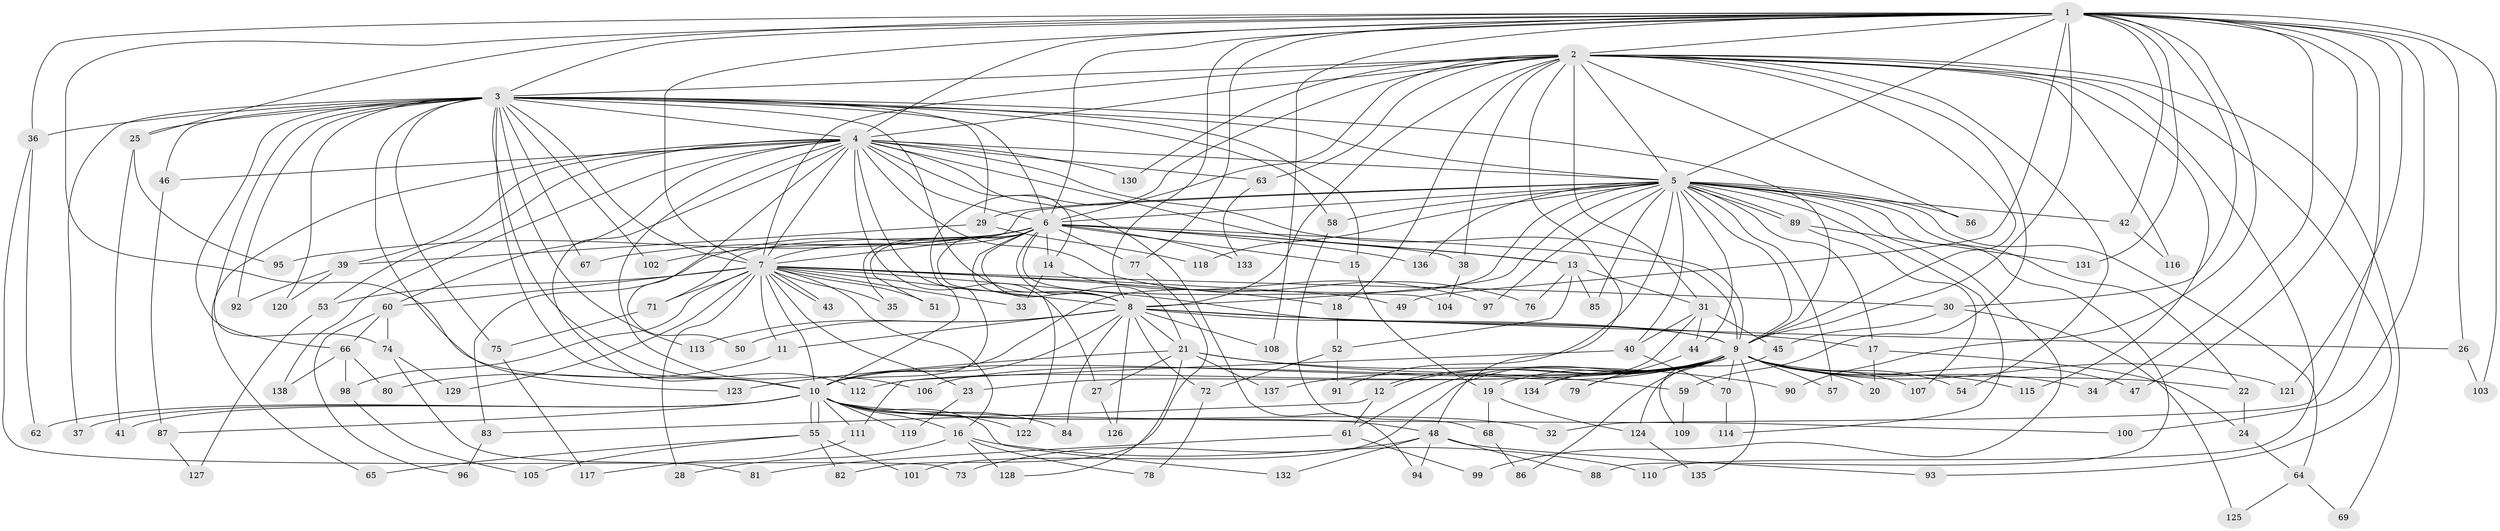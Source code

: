 // Generated by graph-tools (version 1.1) at 2025/45/03/09/25 04:45:36]
// undirected, 138 vertices, 301 edges
graph export_dot {
graph [start="1"]
  node [color=gray90,style=filled];
  1;
  2;
  3;
  4;
  5;
  6;
  7;
  8;
  9;
  10;
  11;
  12;
  13;
  14;
  15;
  16;
  17;
  18;
  19;
  20;
  21;
  22;
  23;
  24;
  25;
  26;
  27;
  28;
  29;
  30;
  31;
  32;
  33;
  34;
  35;
  36;
  37;
  38;
  39;
  40;
  41;
  42;
  43;
  44;
  45;
  46;
  47;
  48;
  49;
  50;
  51;
  52;
  53;
  54;
  55;
  56;
  57;
  58;
  59;
  60;
  61;
  62;
  63;
  64;
  65;
  66;
  67;
  68;
  69;
  70;
  71;
  72;
  73;
  74;
  75;
  76;
  77;
  78;
  79;
  80;
  81;
  82;
  83;
  84;
  85;
  86;
  87;
  88;
  89;
  90;
  91;
  92;
  93;
  94;
  95;
  96;
  97;
  98;
  99;
  100;
  101;
  102;
  103;
  104;
  105;
  106;
  107;
  108;
  109;
  110;
  111;
  112;
  113;
  114;
  115;
  116;
  117;
  118;
  119;
  120;
  121;
  122;
  123;
  124;
  125;
  126;
  127;
  128;
  129;
  130;
  131;
  132;
  133;
  134;
  135;
  136;
  137;
  138;
  1 -- 2;
  1 -- 3;
  1 -- 4;
  1 -- 5;
  1 -- 6;
  1 -- 7;
  1 -- 8;
  1 -- 9;
  1 -- 10;
  1 -- 25;
  1 -- 26;
  1 -- 30;
  1 -- 32;
  1 -- 34;
  1 -- 36;
  1 -- 42;
  1 -- 47;
  1 -- 49;
  1 -- 77;
  1 -- 90;
  1 -- 100;
  1 -- 103;
  1 -- 108;
  1 -- 121;
  1 -- 131;
  2 -- 3;
  2 -- 4;
  2 -- 5;
  2 -- 6;
  2 -- 7;
  2 -- 8;
  2 -- 9;
  2 -- 10;
  2 -- 18;
  2 -- 31;
  2 -- 38;
  2 -- 48;
  2 -- 54;
  2 -- 56;
  2 -- 59;
  2 -- 63;
  2 -- 69;
  2 -- 93;
  2 -- 110;
  2 -- 115;
  2 -- 116;
  2 -- 130;
  3 -- 4;
  3 -- 5;
  3 -- 6;
  3 -- 7;
  3 -- 8;
  3 -- 9;
  3 -- 10;
  3 -- 15;
  3 -- 25;
  3 -- 29;
  3 -- 36;
  3 -- 37;
  3 -- 46;
  3 -- 58;
  3 -- 66;
  3 -- 67;
  3 -- 74;
  3 -- 75;
  3 -- 92;
  3 -- 102;
  3 -- 112;
  3 -- 113;
  3 -- 120;
  3 -- 123;
  4 -- 5;
  4 -- 6;
  4 -- 7;
  4 -- 8;
  4 -- 9;
  4 -- 10;
  4 -- 13;
  4 -- 14;
  4 -- 27;
  4 -- 39;
  4 -- 46;
  4 -- 50;
  4 -- 53;
  4 -- 60;
  4 -- 63;
  4 -- 65;
  4 -- 76;
  4 -- 94;
  4 -- 106;
  4 -- 130;
  4 -- 138;
  5 -- 6;
  5 -- 7;
  5 -- 8;
  5 -- 9;
  5 -- 10;
  5 -- 17;
  5 -- 22;
  5 -- 29;
  5 -- 40;
  5 -- 42;
  5 -- 44;
  5 -- 56;
  5 -- 57;
  5 -- 58;
  5 -- 64;
  5 -- 85;
  5 -- 88;
  5 -- 89;
  5 -- 89;
  5 -- 91;
  5 -- 97;
  5 -- 99;
  5 -- 114;
  5 -- 118;
  5 -- 136;
  6 -- 7;
  6 -- 8;
  6 -- 9;
  6 -- 10;
  6 -- 13;
  6 -- 14;
  6 -- 15;
  6 -- 21;
  6 -- 35;
  6 -- 38;
  6 -- 51;
  6 -- 67;
  6 -- 71;
  6 -- 77;
  6 -- 83;
  6 -- 95;
  6 -- 102;
  6 -- 104;
  6 -- 122;
  6 -- 133;
  6 -- 136;
  7 -- 8;
  7 -- 9;
  7 -- 10;
  7 -- 11;
  7 -- 16;
  7 -- 18;
  7 -- 23;
  7 -- 28;
  7 -- 30;
  7 -- 33;
  7 -- 35;
  7 -- 43;
  7 -- 43;
  7 -- 49;
  7 -- 51;
  7 -- 53;
  7 -- 60;
  7 -- 71;
  7 -- 98;
  7 -- 129;
  8 -- 9;
  8 -- 10;
  8 -- 11;
  8 -- 17;
  8 -- 21;
  8 -- 26;
  8 -- 50;
  8 -- 72;
  8 -- 84;
  8 -- 108;
  8 -- 113;
  8 -- 126;
  9 -- 10;
  9 -- 12;
  9 -- 12;
  9 -- 19;
  9 -- 20;
  9 -- 22;
  9 -- 23;
  9 -- 34;
  9 -- 47;
  9 -- 54;
  9 -- 57;
  9 -- 61;
  9 -- 70;
  9 -- 79;
  9 -- 86;
  9 -- 101;
  9 -- 106;
  9 -- 107;
  9 -- 109;
  9 -- 112;
  9 -- 115;
  9 -- 121;
  9 -- 134;
  9 -- 135;
  9 -- 137;
  10 -- 16;
  10 -- 32;
  10 -- 37;
  10 -- 41;
  10 -- 48;
  10 -- 55;
  10 -- 55;
  10 -- 62;
  10 -- 84;
  10 -- 87;
  10 -- 100;
  10 -- 111;
  10 -- 119;
  10 -- 122;
  10 -- 132;
  11 -- 80;
  12 -- 61;
  12 -- 83;
  13 -- 31;
  13 -- 52;
  13 -- 76;
  13 -- 85;
  14 -- 33;
  14 -- 97;
  15 -- 19;
  16 -- 28;
  16 -- 78;
  16 -- 110;
  16 -- 128;
  17 -- 20;
  17 -- 24;
  18 -- 52;
  19 -- 68;
  19 -- 124;
  21 -- 27;
  21 -- 59;
  21 -- 90;
  21 -- 123;
  21 -- 128;
  21 -- 137;
  22 -- 24;
  23 -- 119;
  24 -- 64;
  25 -- 41;
  25 -- 95;
  26 -- 103;
  27 -- 126;
  29 -- 39;
  29 -- 118;
  30 -- 45;
  30 -- 125;
  31 -- 40;
  31 -- 44;
  31 -- 45;
  31 -- 134;
  36 -- 62;
  36 -- 73;
  38 -- 104;
  39 -- 92;
  39 -- 120;
  40 -- 70;
  40 -- 111;
  42 -- 116;
  44 -- 79;
  45 -- 124;
  46 -- 87;
  48 -- 73;
  48 -- 88;
  48 -- 93;
  48 -- 94;
  48 -- 132;
  52 -- 72;
  52 -- 91;
  53 -- 127;
  55 -- 65;
  55 -- 82;
  55 -- 101;
  55 -- 105;
  58 -- 68;
  59 -- 109;
  60 -- 66;
  60 -- 74;
  60 -- 96;
  61 -- 81;
  61 -- 99;
  63 -- 133;
  64 -- 69;
  64 -- 125;
  66 -- 80;
  66 -- 98;
  66 -- 138;
  68 -- 86;
  70 -- 114;
  71 -- 75;
  72 -- 78;
  74 -- 81;
  74 -- 129;
  75 -- 117;
  77 -- 82;
  83 -- 96;
  87 -- 127;
  89 -- 107;
  89 -- 131;
  98 -- 105;
  111 -- 117;
  124 -- 135;
}
